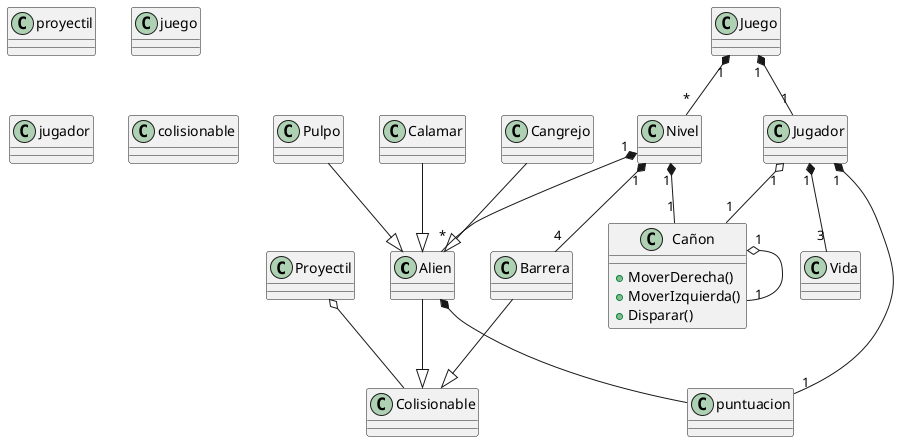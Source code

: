 @startuml space



class Alien
Class Pulpo
Class Calamar
Class Cangrejo
class Cañon{
    + MoverDerecha()
    + MoverIzquierda()
    + Disparar()
    } 
class Barrera
class proyectil
Class Vida 
Class juego 
Class puntuacion 
Class Nivel
Class jugador
class colisionable

Juego "1" *-- "*" Nivel
Nivel "1" *-- "*" Alien
Nivel "1" *-- "4" Barrera
Nivel "1" *-- "1" Cañon

Jugador "1" o-- "1" Cañon
Jugador "1" *-- "3" Vida
Jugador "1" *-- "1" puntuacion

Cañon "1" o-- "1" Cañon

Juego "1" *-- "1" Jugador 

Proyectil o-- Colisionable

Barrera --|> Colisionable
Alien --|> Colisionable

Pulpo --|> Alien
Calamar--|> Alien
Cangrejo--|> Alien

Alien *--puntuacion


@enduml

